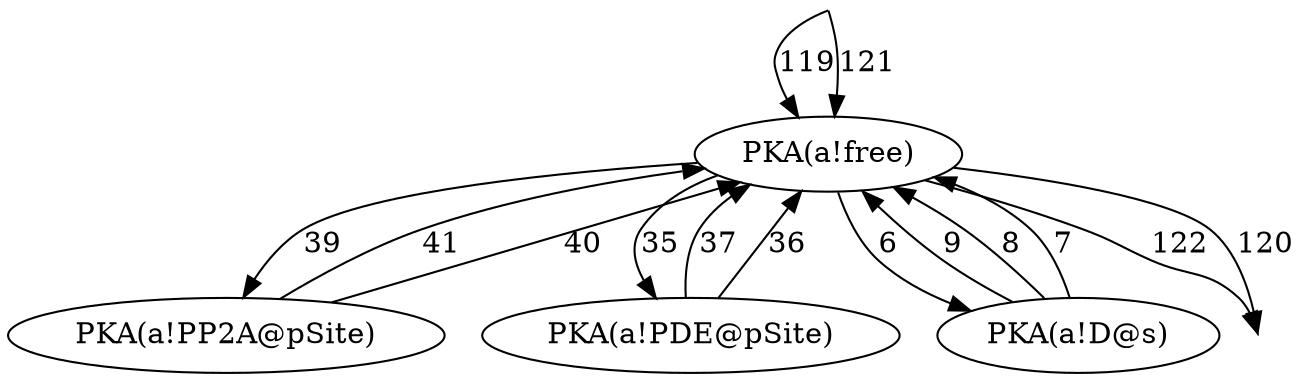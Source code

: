 digraph G{
"Init_81" [label="" style="invis" width="0px" height="0px"];
"Init_81" [label="" style="invis" width="0px" height="0px"];
"Final_81" [label="" style="invis" width="0px" height="0px"];
"Final_81" [label="" style="invis" width="0px" height="0px"];
"Node_94" [label="PKA(a!PP2A@pSite)"];
"Node_92" [label="PKA(a!PDE@pSite)"];
"Node_80" [label="PKA(a!D@s)"];
"Node_81" [label="PKA(a!free)"];
"Node_94" -> "Node_81" [label="41"];
"Node_94" -> "Node_81" [label="40"];
"Node_81" -> "Node_94" [label="39"];
"Node_92" -> "Node_81" [label="37"];
"Node_92" -> "Node_81" [label="36"];
"Node_81" -> "Node_92" [label="35"];
"Node_80" -> "Node_81" [label="9"];
"Node_80" -> "Node_81" [label="8"];
"Node_80" -> "Node_81" [label="7"];
"Node_81" -> "Node_80" [label="6"];
"Init_81" -> "Node_81" [label="119"];
"Init_81" -> "Node_81" [label="121"];
"Node_81" -> "Final_81" [label="122"];
"Node_81" -> "Final_81" [label="120"];
}
